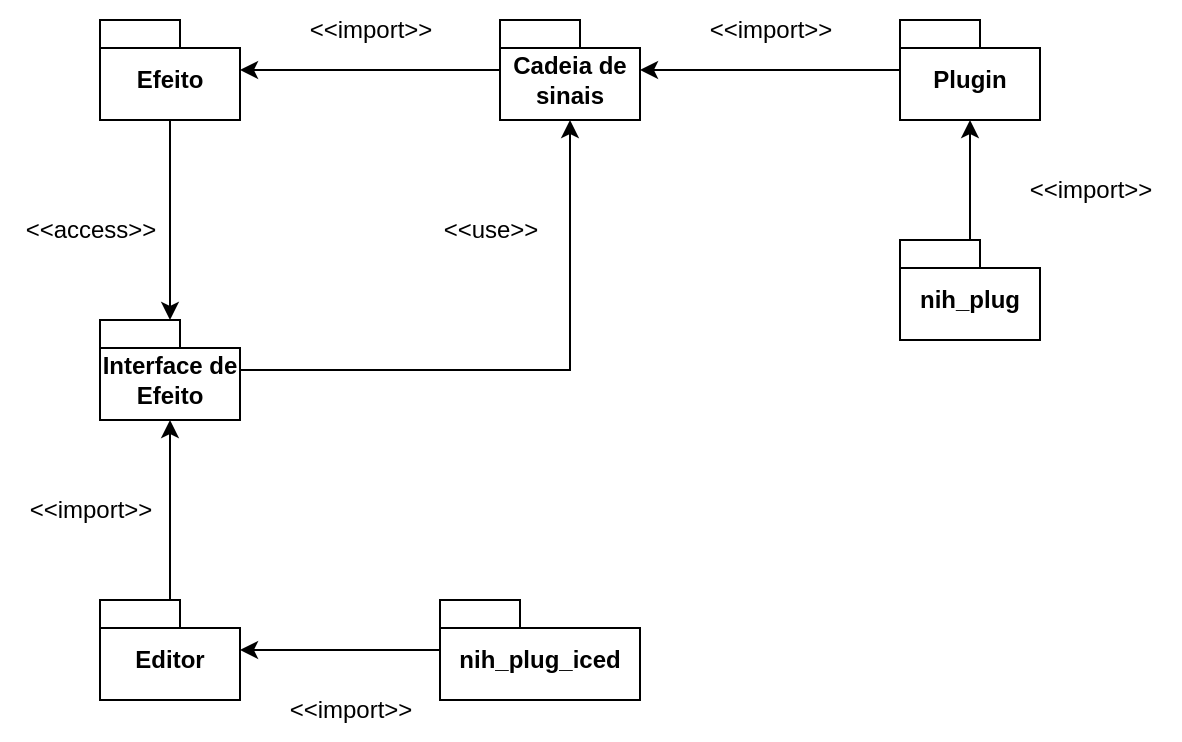 <mxfile version="21.2.1" type="device">
  <diagram name="Page-1" id="ceM6QkMJ76yWNvOOZF8d">
    <mxGraphModel dx="1434" dy="731" grid="1" gridSize="10" guides="1" tooltips="1" connect="1" arrows="1" fold="1" page="1" pageScale="1" pageWidth="850" pageHeight="1100" math="0" shadow="0">
      <root>
        <mxCell id="0" />
        <mxCell id="1" parent="0" />
        <mxCell id="6OTyTFiMumY5wDdaMYae-13" style="rounded=0;orthogonalLoop=1;jettySize=auto;html=1;" parent="1" source="6OTyTFiMumY5wDdaMYae-1" target="6OTyTFiMumY5wDdaMYae-12" edge="1">
          <mxGeometry relative="1" as="geometry" />
        </mxCell>
        <mxCell id="6OTyTFiMumY5wDdaMYae-1" value="Editor" style="shape=folder;fontStyle=1;spacingTop=10;tabWidth=40;tabHeight=14;tabPosition=left;html=1;whiteSpace=wrap;" parent="1" vertex="1">
          <mxGeometry x="170" y="320" width="70" height="50" as="geometry" />
        </mxCell>
        <mxCell id="6OTyTFiMumY5wDdaMYae-10" style="rounded=0;orthogonalLoop=1;jettySize=auto;html=1;" parent="1" source="6OTyTFiMumY5wDdaMYae-2" target="6OTyTFiMumY5wDdaMYae-4" edge="1">
          <mxGeometry relative="1" as="geometry" />
        </mxCell>
        <mxCell id="6OTyTFiMumY5wDdaMYae-2" value="Plugin" style="shape=folder;fontStyle=1;spacingTop=10;tabWidth=40;tabHeight=14;tabPosition=left;html=1;whiteSpace=wrap;" parent="1" vertex="1">
          <mxGeometry x="570" y="30" width="70" height="50" as="geometry" />
        </mxCell>
        <mxCell id="Yi6OaO5lCAYj67aEvXvF-9" style="edgeStyle=orthogonalEdgeStyle;rounded=0;orthogonalLoop=1;jettySize=auto;html=1;" edge="1" parent="1" source="6OTyTFiMumY5wDdaMYae-3" target="6OTyTFiMumY5wDdaMYae-12">
          <mxGeometry relative="1" as="geometry" />
        </mxCell>
        <mxCell id="6OTyTFiMumY5wDdaMYae-3" value="&lt;div&gt;Efeito&lt;/div&gt;" style="shape=folder;fontStyle=1;spacingTop=10;tabWidth=40;tabHeight=14;tabPosition=left;html=1;whiteSpace=wrap;" parent="1" vertex="1">
          <mxGeometry x="170" y="30" width="70" height="50" as="geometry" />
        </mxCell>
        <mxCell id="6OTyTFiMumY5wDdaMYae-9" style="rounded=0;orthogonalLoop=1;jettySize=auto;html=1;" parent="1" source="6OTyTFiMumY5wDdaMYae-4" target="6OTyTFiMumY5wDdaMYae-3" edge="1">
          <mxGeometry relative="1" as="geometry" />
        </mxCell>
        <mxCell id="6OTyTFiMumY5wDdaMYae-4" value="Cadeia de sinais" style="shape=folder;fontStyle=1;spacingTop=10;tabWidth=40;tabHeight=14;tabPosition=left;html=1;whiteSpace=wrap;" parent="1" vertex="1">
          <mxGeometry x="370" y="30" width="70" height="50" as="geometry" />
        </mxCell>
        <mxCell id="6OTyTFiMumY5wDdaMYae-18" style="edgeStyle=orthogonalEdgeStyle;rounded=0;orthogonalLoop=1;jettySize=auto;html=1;entryX=0.5;entryY=1;entryDx=0;entryDy=0;entryPerimeter=0;" parent="1" source="6OTyTFiMumY5wDdaMYae-12" target="6OTyTFiMumY5wDdaMYae-4" edge="1">
          <mxGeometry relative="1" as="geometry" />
        </mxCell>
        <mxCell id="6OTyTFiMumY5wDdaMYae-12" value="Interface de Efeito" style="shape=folder;fontStyle=1;spacingTop=10;tabWidth=40;tabHeight=14;tabPosition=left;html=1;whiteSpace=wrap;" parent="1" vertex="1">
          <mxGeometry x="170" y="180" width="70" height="50" as="geometry" />
        </mxCell>
        <mxCell id="dGOxmdn3qptVKrP4rosP-2" style="edgeStyle=orthogonalEdgeStyle;rounded=0;orthogonalLoop=1;jettySize=auto;html=1;entryX=0.5;entryY=1;entryDx=0;entryDy=0;entryPerimeter=0;" parent="1" source="dGOxmdn3qptVKrP4rosP-1" target="6OTyTFiMumY5wDdaMYae-2" edge="1">
          <mxGeometry relative="1" as="geometry" />
        </mxCell>
        <mxCell id="dGOxmdn3qptVKrP4rosP-1" value="nih_plug" style="shape=folder;fontStyle=1;spacingTop=10;tabWidth=40;tabHeight=14;tabPosition=left;html=1;whiteSpace=wrap;" parent="1" vertex="1">
          <mxGeometry x="570" y="140" width="70" height="50" as="geometry" />
        </mxCell>
        <mxCell id="dGOxmdn3qptVKrP4rosP-5" style="edgeStyle=orthogonalEdgeStyle;rounded=0;orthogonalLoop=1;jettySize=auto;html=1;" parent="1" source="dGOxmdn3qptVKrP4rosP-4" target="6OTyTFiMumY5wDdaMYae-1" edge="1">
          <mxGeometry relative="1" as="geometry" />
        </mxCell>
        <mxCell id="dGOxmdn3qptVKrP4rosP-4" value="nih_plug_iced" style="shape=folder;fontStyle=1;spacingTop=10;tabWidth=40;tabHeight=14;tabPosition=left;html=1;whiteSpace=wrap;" parent="1" vertex="1">
          <mxGeometry x="340" y="320" width="100" height="50" as="geometry" />
        </mxCell>
        <mxCell id="Yi6OaO5lCAYj67aEvXvF-1" value="&amp;lt;&amp;lt;import&amp;gt;&amp;gt;" style="text;html=1;align=center;verticalAlign=middle;resizable=0;points=[];autosize=1;strokeColor=none;fillColor=none;" vertex="1" parent="1">
          <mxGeometry x="120" y="260" width="90" height="30" as="geometry" />
        </mxCell>
        <mxCell id="Yi6OaO5lCAYj67aEvXvF-2" value="&amp;lt;&amp;lt;import&amp;gt;&amp;gt;" style="text;html=1;align=center;verticalAlign=middle;resizable=0;points=[];autosize=1;strokeColor=none;fillColor=none;" vertex="1" parent="1">
          <mxGeometry x="460" y="20" width="90" height="30" as="geometry" />
        </mxCell>
        <mxCell id="Yi6OaO5lCAYj67aEvXvF-3" value="&amp;lt;&amp;lt;access&amp;gt;&amp;gt;" style="text;html=1;align=center;verticalAlign=middle;resizable=0;points=[];autosize=1;strokeColor=none;fillColor=none;" vertex="1" parent="1">
          <mxGeometry x="120" y="120" width="90" height="30" as="geometry" />
        </mxCell>
        <mxCell id="Yi6OaO5lCAYj67aEvXvF-4" value="&amp;lt;&amp;lt;use&amp;gt;&amp;gt;" style="text;html=1;align=center;verticalAlign=middle;resizable=0;points=[];autosize=1;strokeColor=none;fillColor=none;" vertex="1" parent="1">
          <mxGeometry x="330" y="120" width="70" height="30" as="geometry" />
        </mxCell>
        <mxCell id="Yi6OaO5lCAYj67aEvXvF-5" value="&amp;lt;&amp;lt;import&amp;gt;&amp;gt;" style="text;html=1;align=center;verticalAlign=middle;resizable=0;points=[];autosize=1;strokeColor=none;fillColor=none;" vertex="1" parent="1">
          <mxGeometry x="260" y="20" width="90" height="30" as="geometry" />
        </mxCell>
        <mxCell id="Yi6OaO5lCAYj67aEvXvF-6" value="&amp;lt;&amp;lt;import&amp;gt;&amp;gt;" style="text;html=1;align=center;verticalAlign=middle;resizable=0;points=[];autosize=1;strokeColor=none;fillColor=none;" vertex="1" parent="1">
          <mxGeometry x="250" y="360" width="90" height="30" as="geometry" />
        </mxCell>
        <mxCell id="Yi6OaO5lCAYj67aEvXvF-7" value="&amp;lt;&amp;lt;import&amp;gt;&amp;gt;" style="text;html=1;align=center;verticalAlign=middle;resizable=0;points=[];autosize=1;strokeColor=none;fillColor=none;" vertex="1" parent="1">
          <mxGeometry x="620" y="100" width="90" height="30" as="geometry" />
        </mxCell>
      </root>
    </mxGraphModel>
  </diagram>
</mxfile>
